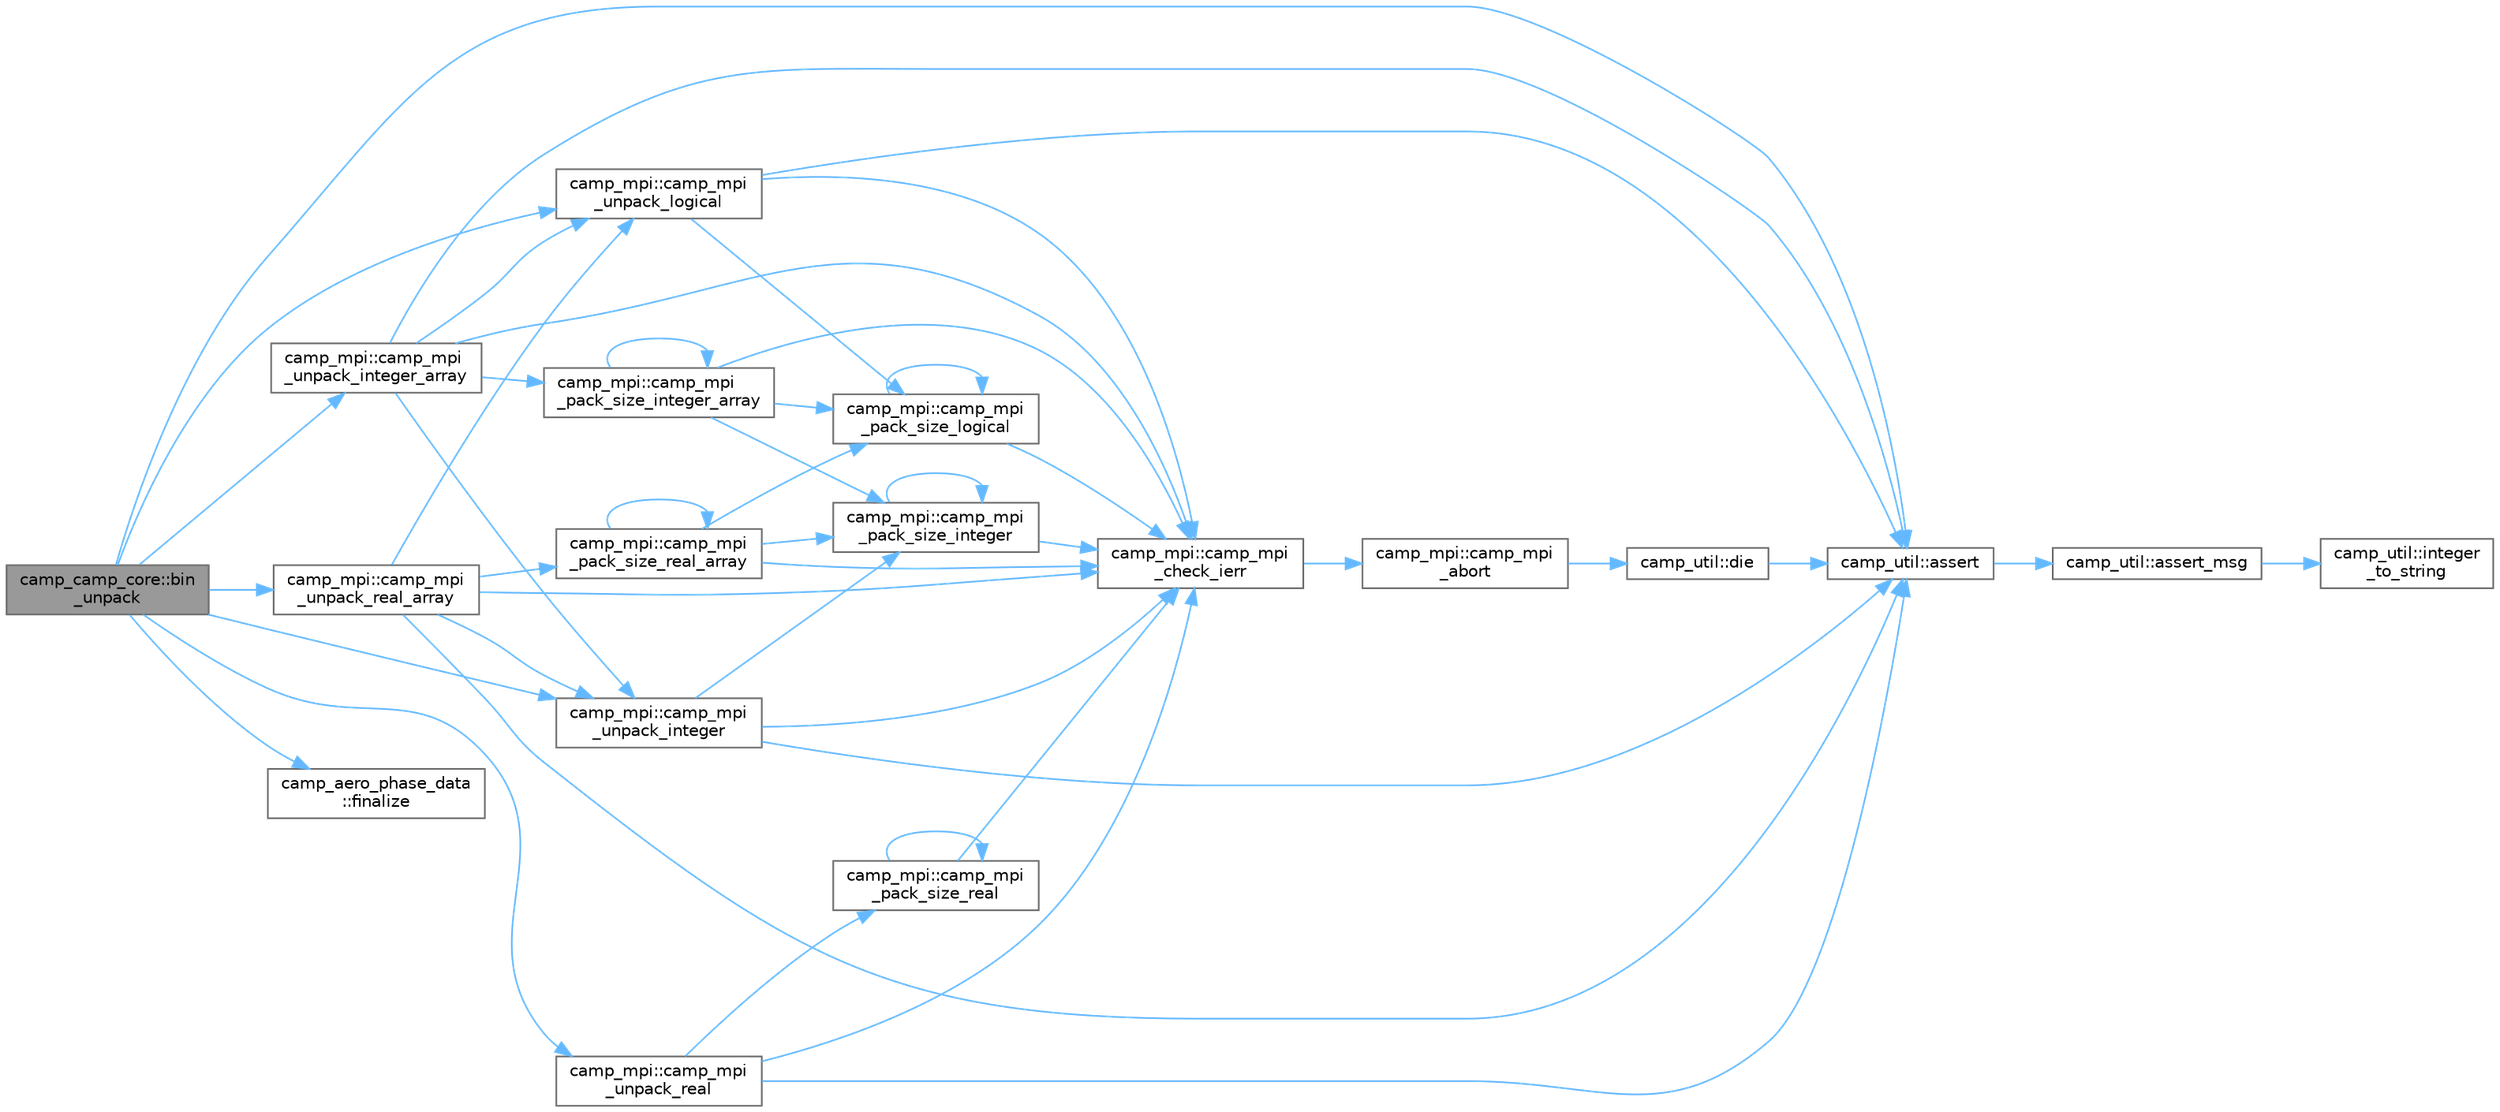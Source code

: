 digraph "camp_camp_core::bin_unpack"
{
 // LATEX_PDF_SIZE
  bgcolor="transparent";
  edge [fontname=Helvetica,fontsize=10,labelfontname=Helvetica,labelfontsize=10];
  node [fontname=Helvetica,fontsize=10,shape=box,height=0.2,width=0.4];
  rankdir="LR";
  Node1 [label="camp_camp_core::bin\l_unpack",height=0.2,width=0.4,color="gray40", fillcolor="grey60", style="filled", fontcolor="black",tooltip="Unpack the given value from the buffer, advancing position."];
  Node1 -> Node2 [color="steelblue1",style="solid"];
  Node2 [label="camp_util::assert",height=0.2,width=0.4,color="grey40", fillcolor="white", style="filled",URL="$namespacecamp__util.html#a32cf43c1b618a3ecf93810383e960ef2",tooltip="Errors unless condition_ok is true."];
  Node2 -> Node3 [color="steelblue1",style="solid"];
  Node3 [label="camp_util::assert_msg",height=0.2,width=0.4,color="grey40", fillcolor="white", style="filled",URL="$namespacecamp__util.html#ab4e745d4a05763568bf773598f30e91f",tooltip="Errors unless condition_ok is true."];
  Node3 -> Node4 [color="steelblue1",style="solid"];
  Node4 [label="camp_util::integer\l_to_string",height=0.2,width=0.4,color="grey40", fillcolor="white", style="filled",URL="$namespacecamp__util.html#acd72e4626dcfefffaa08c42cfa7949bc",tooltip="Convert an integer to a string format."];
  Node1 -> Node5 [color="steelblue1",style="solid"];
  Node5 [label="camp_mpi::camp_mpi\l_unpack_integer",height=0.2,width=0.4,color="grey40", fillcolor="white", style="filled",URL="$namespacecamp__mpi.html#a5da126550d7cb5d3127b31f09464670f",tooltip="Unpacks the given value from the buffer, advancing position."];
  Node5 -> Node2 [color="steelblue1",style="solid"];
  Node5 -> Node6 [color="steelblue1",style="solid"];
  Node6 [label="camp_mpi::camp_mpi\l_check_ierr",height=0.2,width=0.4,color="grey40", fillcolor="white", style="filled",URL="$namespacecamp__mpi.html#adb95beaf933131229f017a03af8352ad",tooltip="Dies if ierr is not ok."];
  Node6 -> Node7 [color="steelblue1",style="solid"];
  Node7 [label="camp_mpi::camp_mpi\l_abort",height=0.2,width=0.4,color="grey40", fillcolor="white", style="filled",URL="$namespacecamp__mpi.html#a7c0deeecbf4c64fe7fcade1797e1aab8",tooltip="Abort the program."];
  Node7 -> Node8 [color="steelblue1",style="solid"];
  Node8 [label="camp_util::die",height=0.2,width=0.4,color="grey40", fillcolor="white", style="filled",URL="$namespacecamp__util.html#aa942add404bf8b611e5b4b8c777ca7f6",tooltip="Error immediately."];
  Node8 -> Node2 [color="steelblue1",style="solid"];
  Node5 -> Node9 [color="steelblue1",style="solid"];
  Node9 [label="camp_mpi::camp_mpi\l_pack_size_integer",height=0.2,width=0.4,color="grey40", fillcolor="white", style="filled",URL="$namespacecamp__mpi.html#abfca35b6c1f158dcb853326861d7e558",tooltip="Determines the number of bytes required to pack the given value."];
  Node9 -> Node6 [color="steelblue1",style="solid"];
  Node9 -> Node9 [color="steelblue1",style="solid"];
  Node1 -> Node10 [color="steelblue1",style="solid"];
  Node10 [label="camp_mpi::camp_mpi\l_unpack_integer_array",height=0.2,width=0.4,color="grey40", fillcolor="white", style="filled",URL="$namespacecamp__mpi.html#a3b9e1ec6bb02bc828b8a1790a8299349",tooltip="Unpacks the given value from the buffer, advancing position."];
  Node10 -> Node2 [color="steelblue1",style="solid"];
  Node10 -> Node6 [color="steelblue1",style="solid"];
  Node10 -> Node11 [color="steelblue1",style="solid"];
  Node11 [label="camp_mpi::camp_mpi\l_pack_size_integer_array",height=0.2,width=0.4,color="grey40", fillcolor="white", style="filled",URL="$namespacecamp__mpi.html#a8ad192802e37c5dcaa41d053909318ab",tooltip="Determines the number of bytes required to pack the given value."];
  Node11 -> Node6 [color="steelblue1",style="solid"];
  Node11 -> Node9 [color="steelblue1",style="solid"];
  Node11 -> Node11 [color="steelblue1",style="solid"];
  Node11 -> Node12 [color="steelblue1",style="solid"];
  Node12 [label="camp_mpi::camp_mpi\l_pack_size_logical",height=0.2,width=0.4,color="grey40", fillcolor="white", style="filled",URL="$namespacecamp__mpi.html#a91e386d6f20f660ab0762c32bb55e3a7",tooltip="Determines the number of bytes required to pack the given value."];
  Node12 -> Node6 [color="steelblue1",style="solid"];
  Node12 -> Node12 [color="steelblue1",style="solid"];
  Node10 -> Node5 [color="steelblue1",style="solid"];
  Node10 -> Node13 [color="steelblue1",style="solid"];
  Node13 [label="camp_mpi::camp_mpi\l_unpack_logical",height=0.2,width=0.4,color="grey40", fillcolor="white", style="filled",URL="$namespacecamp__mpi.html#a6280c3d9ec2de483b881f0ab7280ddbb",tooltip="Unpacks the given value from the buffer, advancing position."];
  Node13 -> Node2 [color="steelblue1",style="solid"];
  Node13 -> Node6 [color="steelblue1",style="solid"];
  Node13 -> Node12 [color="steelblue1",style="solid"];
  Node1 -> Node13 [color="steelblue1",style="solid"];
  Node1 -> Node14 [color="steelblue1",style="solid"];
  Node14 [label="camp_mpi::camp_mpi\l_unpack_real",height=0.2,width=0.4,color="grey40", fillcolor="white", style="filled",URL="$namespacecamp__mpi.html#ad1bf276334a50ba9c4e928d848d9fe4a",tooltip="Unpacks the given value from the buffer, advancing position."];
  Node14 -> Node2 [color="steelblue1",style="solid"];
  Node14 -> Node6 [color="steelblue1",style="solid"];
  Node14 -> Node15 [color="steelblue1",style="solid"];
  Node15 [label="camp_mpi::camp_mpi\l_pack_size_real",height=0.2,width=0.4,color="grey40", fillcolor="white", style="filled",URL="$namespacecamp__mpi.html#ae392f982ac26c341bc44f829e5e12d61",tooltip="Determines the number of bytes required to pack the given value."];
  Node15 -> Node6 [color="steelblue1",style="solid"];
  Node15 -> Node15 [color="steelblue1",style="solid"];
  Node1 -> Node16 [color="steelblue1",style="solid"];
  Node16 [label="camp_mpi::camp_mpi\l_unpack_real_array",height=0.2,width=0.4,color="grey40", fillcolor="white", style="filled",URL="$namespacecamp__mpi.html#aeca685c68939372a57f9c9dae80b8936",tooltip="Unpacks the given value from the buffer, advancing position."];
  Node16 -> Node2 [color="steelblue1",style="solid"];
  Node16 -> Node6 [color="steelblue1",style="solid"];
  Node16 -> Node17 [color="steelblue1",style="solid"];
  Node17 [label="camp_mpi::camp_mpi\l_pack_size_real_array",height=0.2,width=0.4,color="grey40", fillcolor="white", style="filled",URL="$namespacecamp__mpi.html#a7d5bd45d25af1d118c3f36eb507aca3f",tooltip="Determines the number of bytes required to pack the given value."];
  Node17 -> Node6 [color="steelblue1",style="solid"];
  Node17 -> Node9 [color="steelblue1",style="solid"];
  Node17 -> Node12 [color="steelblue1",style="solid"];
  Node17 -> Node17 [color="steelblue1",style="solid"];
  Node16 -> Node5 [color="steelblue1",style="solid"];
  Node16 -> Node13 [color="steelblue1",style="solid"];
  Node1 -> Node18 [color="steelblue1",style="solid"];
  Node18 [label="camp_aero_phase_data\l::finalize",height=0.2,width=0.4,color="grey40", fillcolor="white", style="filled",URL="$namespacecamp__aero__phase__data.html#a18e6adfc1bb22f7514247a1920d86090",tooltip="Finalize the aerosol phase data."];
}
